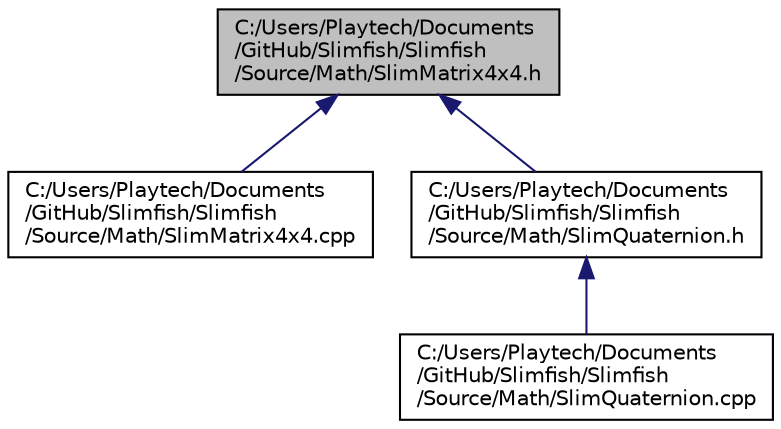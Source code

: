 digraph "C:/Users/Playtech/Documents/GitHub/Slimfish/Slimfish/Source/Math/SlimMatrix4x4.h"
{
  edge [fontname="Helvetica",fontsize="10",labelfontname="Helvetica",labelfontsize="10"];
  node [fontname="Helvetica",fontsize="10",shape=record];
  Node1 [label="C:/Users/Playtech/Documents\l/GitHub/Slimfish/Slimfish\l/Source/Math/SlimMatrix4x4.h",height=0.2,width=0.4,color="black", fillcolor="grey75", style="filled", fontcolor="black"];
  Node1 -> Node2 [dir="back",color="midnightblue",fontsize="10",style="solid",fontname="Helvetica"];
  Node2 [label="C:/Users/Playtech/Documents\l/GitHub/Slimfish/Slimfish\l/Source/Math/SlimMatrix4x4.cpp",height=0.2,width=0.4,color="black", fillcolor="white", style="filled",URL="$_slim_matrix4x4_8cpp.html"];
  Node1 -> Node3 [dir="back",color="midnightblue",fontsize="10",style="solid",fontname="Helvetica"];
  Node3 [label="C:/Users/Playtech/Documents\l/GitHub/Slimfish/Slimfish\l/Source/Math/SlimQuaternion.h",height=0.2,width=0.4,color="black", fillcolor="white", style="filled",URL="$_slim_quaternion_8h.html"];
  Node3 -> Node4 [dir="back",color="midnightblue",fontsize="10",style="solid",fontname="Helvetica"];
  Node4 [label="C:/Users/Playtech/Documents\l/GitHub/Slimfish/Slimfish\l/Source/Math/SlimQuaternion.cpp",height=0.2,width=0.4,color="black", fillcolor="white", style="filled",URL="$_slim_quaternion_8cpp.html"];
}
